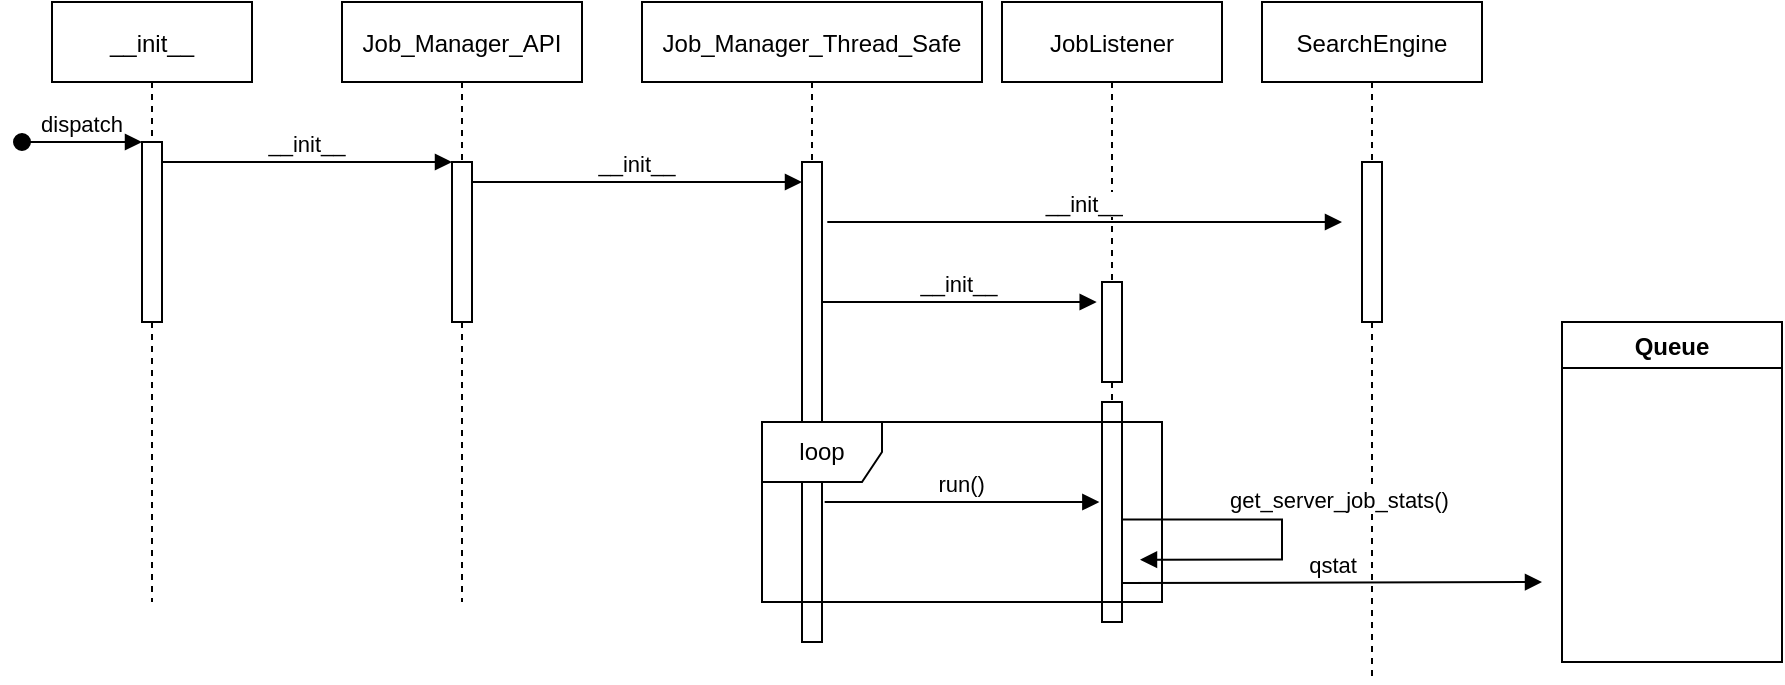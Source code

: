 <mxfile version="15.7.3" type="device" pages="3"><diagram id="kgpKYQtTHZ0yAKxKKP6v" name="init"><mxGraphModel dx="1636" dy="896" grid="1" gridSize="10" guides="1" tooltips="1" connect="1" arrows="1" fold="1" page="1" pageScale="1" pageWidth="850" pageHeight="1100" math="0" shadow="0"><root><mxCell id="0"/><mxCell id="1" parent="0"/><mxCell id="3nuBFxr9cyL0pnOWT2aG-1" value="__init__" style="shape=umlLifeline;perimeter=lifelinePerimeter;container=1;collapsible=0;recursiveResize=0;rounded=0;shadow=0;strokeWidth=1;" parent="1" vertex="1"><mxGeometry x="155" y="80" width="100" height="300" as="geometry"/></mxCell><mxCell id="3nuBFxr9cyL0pnOWT2aG-2" value="" style="points=[];perimeter=orthogonalPerimeter;rounded=0;shadow=0;strokeWidth=1;" parent="3nuBFxr9cyL0pnOWT2aG-1" vertex="1"><mxGeometry x="45" y="70" width="10" height="90" as="geometry"/></mxCell><mxCell id="3nuBFxr9cyL0pnOWT2aG-3" value="dispatch" style="verticalAlign=bottom;startArrow=oval;endArrow=block;startSize=8;shadow=0;strokeWidth=1;" parent="3nuBFxr9cyL0pnOWT2aG-1" target="3nuBFxr9cyL0pnOWT2aG-2" edge="1"><mxGeometry relative="1" as="geometry"><mxPoint x="-15" y="70" as="sourcePoint"/></mxGeometry></mxCell><mxCell id="3nuBFxr9cyL0pnOWT2aG-5" value="Job_Manager_API" style="shape=umlLifeline;perimeter=lifelinePerimeter;container=1;collapsible=0;recursiveResize=0;rounded=0;shadow=0;strokeWidth=1;" parent="1" vertex="1"><mxGeometry x="300" y="80" width="120" height="300" as="geometry"/></mxCell><mxCell id="3nuBFxr9cyL0pnOWT2aG-6" value="" style="points=[];perimeter=orthogonalPerimeter;rounded=0;shadow=0;strokeWidth=1;" parent="3nuBFxr9cyL0pnOWT2aG-5" vertex="1"><mxGeometry x="55" y="80" width="10" height="80" as="geometry"/></mxCell><mxCell id="3nuBFxr9cyL0pnOWT2aG-8" value="__init__" style="verticalAlign=bottom;endArrow=block;entryX=0;entryY=0;shadow=0;strokeWidth=1;" parent="1" source="3nuBFxr9cyL0pnOWT2aG-2" target="3nuBFxr9cyL0pnOWT2aG-6" edge="1"><mxGeometry relative="1" as="geometry"><mxPoint x="275" y="160" as="sourcePoint"/></mxGeometry></mxCell><mxCell id="_Y7UC7lDGgKNetmsWLI4-4" value="JobListener" style="shape=umlLifeline;perimeter=lifelinePerimeter;container=1;collapsible=0;recursiveResize=0;rounded=0;shadow=0;strokeWidth=1;" vertex="1" parent="1"><mxGeometry x="630" y="80" width="110" height="300" as="geometry"/></mxCell><mxCell id="hiWWIujRiTB6omGs6Ski-4" value="__init__" style="verticalAlign=bottom;endArrow=block;shadow=0;strokeWidth=1;" edge="1" parent="_Y7UC7lDGgKNetmsWLI4-4"><mxGeometry relative="1" as="geometry"><mxPoint x="-87.35" y="110" as="sourcePoint"/><mxPoint x="170" y="110" as="targetPoint"/></mxGeometry></mxCell><mxCell id="_Y7UC7lDGgKNetmsWLI4-1" value="Job_Manager_Thread_Safe" style="shape=umlLifeline;perimeter=lifelinePerimeter;container=1;collapsible=0;recursiveResize=0;rounded=0;shadow=0;strokeWidth=1;" vertex="1" parent="1"><mxGeometry x="450" y="80" width="170" height="320" as="geometry"/></mxCell><mxCell id="_Y7UC7lDGgKNetmsWLI4-2" value="" style="points=[];perimeter=orthogonalPerimeter;rounded=0;shadow=0;strokeWidth=1;" vertex="1" parent="_Y7UC7lDGgKNetmsWLI4-1"><mxGeometry x="80" y="80" width="10" height="240" as="geometry"/></mxCell><mxCell id="_Y7UC7lDGgKNetmsWLI4-3" value="__init__" style="verticalAlign=bottom;endArrow=block;shadow=0;strokeWidth=1;" edge="1" parent="_Y7UC7lDGgKNetmsWLI4-1"><mxGeometry relative="1" as="geometry"><mxPoint x="-85" y="90" as="sourcePoint"/><mxPoint x="80" y="90" as="targetPoint"/></mxGeometry></mxCell><mxCell id="hiWWIujRiTB6omGs6Ski-1" value="SearchEngine" style="shape=umlLifeline;perimeter=lifelinePerimeter;container=1;collapsible=0;recursiveResize=0;rounded=0;shadow=0;strokeWidth=1;size=40;" vertex="1" parent="1"><mxGeometry x="760" y="80" width="110" height="340" as="geometry"/></mxCell><mxCell id="hiWWIujRiTB6omGs6Ski-2" value="" style="points=[];perimeter=orthogonalPerimeter;rounded=0;shadow=0;strokeWidth=1;" vertex="1" parent="hiWWIujRiTB6omGs6Ski-1"><mxGeometry x="50" y="80" width="10" height="80" as="geometry"/></mxCell><mxCell id="MaKTlrcnVIRnSluh4YFA-4" value="qstat" style="verticalAlign=bottom;endArrow=block;shadow=0;strokeWidth=1;" edge="1" parent="hiWWIujRiTB6omGs6Ski-1"><mxGeometry x="0.004" relative="1" as="geometry"><mxPoint x="-70" y="290.5" as="sourcePoint"/><mxPoint x="140" y="290" as="targetPoint"/><mxPoint as="offset"/></mxGeometry></mxCell><mxCell id="_Y7UC7lDGgKNetmsWLI4-9" value="" style="points=[];perimeter=orthogonalPerimeter;rounded=0;shadow=0;strokeWidth=1;" vertex="1" parent="1"><mxGeometry x="680" y="280" width="10" height="110" as="geometry"/></mxCell><mxCell id="_Y7UC7lDGgKNetmsWLI4-5" value="" style="points=[];perimeter=orthogonalPerimeter;rounded=0;shadow=0;strokeWidth=1;" vertex="1" parent="1"><mxGeometry x="680" y="220" width="10" height="50" as="geometry"/></mxCell><mxCell id="_Y7UC7lDGgKNetmsWLI4-6" value="__init__" style="verticalAlign=bottom;endArrow=block;shadow=0;strokeWidth=1;entryX=-0.265;entryY=0.2;entryDx=0;entryDy=0;entryPerimeter=0;" edge="1" parent="1" target="_Y7UC7lDGgKNetmsWLI4-5"><mxGeometry relative="1" as="geometry"><mxPoint x="540" y="230" as="sourcePoint"/><mxPoint x="705" y="230" as="targetPoint"/></mxGeometry></mxCell><mxCell id="_Y7UC7lDGgKNetmsWLI4-8" value="loop" style="shape=umlFrame;whiteSpace=wrap;html=1;" vertex="1" parent="1"><mxGeometry x="510" y="290" width="200" height="90" as="geometry"/></mxCell><mxCell id="_Y7UC7lDGgKNetmsWLI4-10" value="run()" style="verticalAlign=bottom;endArrow=block;shadow=0;strokeWidth=1;entryX=-0.265;entryY=0.2;entryDx=0;entryDy=0;entryPerimeter=0;" edge="1" parent="1"><mxGeometry relative="1" as="geometry"><mxPoint x="541.33" y="330" as="sourcePoint"/><mxPoint x="678.68" y="330" as="targetPoint"/></mxGeometry></mxCell><mxCell id="Tf6AjnsyxrmSgUDADO7M-1" value="Queue" style="swimlane;" vertex="1" parent="1"><mxGeometry x="910" y="240" width="110" height="170" as="geometry"/></mxCell><mxCell id="MaKTlrcnVIRnSluh4YFA-3" value="get_server_job_stats()" style="edgeStyle=orthogonalEdgeStyle;html=1;align=left;spacingLeft=2;endArrow=block;rounded=0;" edge="1" parent="1"><mxGeometry x="-0.204" y="10" relative="1" as="geometry"><mxPoint x="690" y="368.82" as="sourcePoint"/><Array as="points"><mxPoint x="690" y="338.82"/><mxPoint x="770" y="338.82"/><mxPoint x="770" y="358.82"/></Array><mxPoint x="699" y="358.82" as="targetPoint"/><mxPoint as="offset"/></mxGeometry></mxCell></root></mxGraphModel></diagram><diagram id="3ssnoVWKVJtssGux6J89" name="upload_file"><mxGraphModel dx="1636" dy="896" grid="1" gridSize="10" guides="1" tooltips="1" connect="1" arrows="1" fold="1" page="1" pageScale="1" pageWidth="850" pageHeight="1100" math="0" shadow="0"><root><mxCell id="2NF6qQUNx4uO3reNj_UJ-0"/><mxCell id="2NF6qQUNx4uO3reNj_UJ-1" parent="2NF6qQUNx4uO3reNj_UJ-0"/><mxCell id="8WPa8NwtH2D6zBMaO6E4-0" value="__init__" style="shape=umlLifeline;perimeter=lifelinePerimeter;container=1;collapsible=0;recursiveResize=0;rounded=0;shadow=0;strokeWidth=1;" vertex="1" parent="2NF6qQUNx4uO3reNj_UJ-1"><mxGeometry x="145" y="80" width="100" height="660" as="geometry"/></mxCell><mxCell id="8WPa8NwtH2D6zBMaO6E4-2" value="upload file" style="verticalAlign=bottom;startArrow=oval;endArrow=block;startSize=8;shadow=0;strokeWidth=1;" edge="1" parent="8WPa8NwtH2D6zBMaO6E4-0"><mxGeometry relative="1" as="geometry"><mxPoint x="-15" y="70" as="sourcePoint"/><mxPoint x="45" y="70" as="targetPoint"/></mxGeometry></mxCell><mxCell id="8WPa8NwtH2D6zBMaO6E4-17" value="" style="html=1;points=[];perimeter=orthogonalPerimeter;" vertex="1" parent="8WPa8NwtH2D6zBMaO6E4-0"><mxGeometry x="45" y="60" width="10" height="280" as="geometry"/></mxCell><mxCell id="8WPa8NwtH2D6zBMaO6E4-18" value="verify file uploaded" style="edgeStyle=orthogonalEdgeStyle;html=1;align=left;spacingLeft=2;endArrow=block;rounded=0;" edge="1" parent="8WPa8NwtH2D6zBMaO6E4-0"><mxGeometry relative="1" as="geometry"><mxPoint x="45" y="190" as="sourcePoint"/><Array as="points"><mxPoint x="45" y="80"/><mxPoint x="125" y="80"/><mxPoint x="125" y="100"/></Array><mxPoint x="54" y="100" as="targetPoint"/></mxGeometry></mxCell><mxCell id="9MVu43xXqFyQu6hne-DU-2" value="redirect(/process/&amp;lt;process_id&amp;gt;)" style="html=1;verticalAlign=bottom;endArrow=open;dashed=1;endSize=8;rounded=0;" edge="1" parent="8WPa8NwtH2D6zBMaO6E4-0"><mxGeometry x="1" y="10" relative="1" as="geometry"><mxPoint x="45" y="290" as="sourcePoint"/><mxPoint x="-34.5" y="290" as="targetPoint"/><mxPoint x="-9" y="-10" as="offset"/></mxGeometry></mxCell><mxCell id="8WPa8NwtH2D6zBMaO6E4-3" value="Job_Manager_API" style="shape=umlLifeline;perimeter=lifelinePerimeter;container=1;collapsible=0;recursiveResize=0;rounded=0;shadow=0;strokeWidth=1;" vertex="1" parent="2NF6qQUNx4uO3reNj_UJ-1"><mxGeometry x="300" y="80" width="120" height="660" as="geometry"/></mxCell><mxCell id="8WPa8NwtH2D6zBMaO6E4-4" value="" style="points=[];perimeter=orthogonalPerimeter;rounded=0;shadow=0;strokeWidth=1;" vertex="1" parent="8WPa8NwtH2D6zBMaO6E4-3"><mxGeometry x="55" y="150" width="10" height="80" as="geometry"/></mxCell><mxCell id="9MVu43xXqFyQu6hne-DU-0" value="return" style="html=1;verticalAlign=bottom;endArrow=open;dashed=1;endSize=8;rounded=0;" edge="1" parent="8WPa8NwtH2D6zBMaO6E4-3" source="8WPa8NwtH2D6zBMaO6E4-3"><mxGeometry relative="1" as="geometry"><mxPoint x="30" y="204.5" as="sourcePoint"/><mxPoint x="-90" y="204.5" as="targetPoint"/></mxGeometry></mxCell><mxCell id="6hvEWDKDU55Vjwwy5wcL-0" value="" style="points=[];perimeter=orthogonalPerimeter;rounded=0;shadow=0;strokeWidth=1;" vertex="1" parent="8WPa8NwtH2D6zBMaO6E4-3"><mxGeometry x="55" y="300" width="10" height="250" as="geometry"/></mxCell><mxCell id="6hvEWDKDU55Vjwwy5wcL-1" value="add_process(new_process_id)" style="verticalAlign=bottom;endArrow=block;shadow=0;strokeWidth=1;entryX=-0.265;entryY=0.2;entryDx=0;entryDy=0;entryPerimeter=0;" edge="1" parent="8WPa8NwtH2D6zBMaO6E4-3"><mxGeometry relative="1" as="geometry"><mxPoint x="-90" y="319.5" as="sourcePoint"/><mxPoint x="47.35" y="319.5" as="targetPoint"/></mxGeometry></mxCell><mxCell id="6hvEWDKDU55Vjwwy5wcL-10" value="__validate_input_file(process_id)" style="edgeStyle=orthogonalEdgeStyle;html=1;align=left;spacingLeft=2;endArrow=block;rounded=0;" edge="1" parent="8WPa8NwtH2D6zBMaO6E4-3"><mxGeometry x="-0.444" y="10" relative="1" as="geometry"><mxPoint x="50" y="360" as="sourcePoint"/><Array as="points"><mxPoint x="55" y="320"/><mxPoint x="135" y="320"/><mxPoint x="135" y="340"/></Array><mxPoint x="64" y="340" as="targetPoint"/><mxPoint as="offset"/></mxGeometry></mxCell><mxCell id="8WPa8NwtH2D6zBMaO6E4-6" value="SearchEngine" style="shape=umlLifeline;perimeter=lifelinePerimeter;container=1;collapsible=0;recursiveResize=0;rounded=0;shadow=0;strokeWidth=1;size=40;" vertex="1" parent="2NF6qQUNx4uO3reNj_UJ-1"><mxGeometry x="790" y="80" width="110" height="660" as="geometry"/></mxCell><mxCell id="6hvEWDKDU55Vjwwy5wcL-23" value="" style="points=[];perimeter=orthogonalPerimeter;rounded=0;shadow=0;strokeWidth=1;" vertex="1" parent="8WPa8NwtH2D6zBMaO6E4-6"><mxGeometry x="50" y="520" width="10" height="120" as="geometry"/></mxCell><mxCell id="6hvEWDKDU55Vjwwy5wcL-25" value="kraken_search(file2fltr, None)" style="verticalAlign=bottom;endArrow=block;shadow=0;strokeWidth=1;" edge="1" parent="8WPa8NwtH2D6zBMaO6E4-6"><mxGeometry x="0.004" relative="1" as="geometry"><mxPoint x="-89.5" y="540.5" as="sourcePoint"/><mxPoint x="50" y="540" as="targetPoint"/><mxPoint as="offset"/></mxGeometry></mxCell><mxCell id="8WPa8NwtH2D6zBMaO6E4-9" value="Job_Manager_Thread_Safe" style="shape=umlLifeline;perimeter=lifelinePerimeter;container=1;collapsible=0;recursiveResize=0;rounded=0;shadow=0;strokeWidth=1;" vertex="1" parent="2NF6qQUNx4uO3reNj_UJ-1"><mxGeometry x="610" y="80" width="170" height="670" as="geometry"/></mxCell><mxCell id="8WPa8NwtH2D6zBMaO6E4-10" value="" style="points=[];perimeter=orthogonalPerimeter;rounded=0;shadow=0;strokeWidth=1;" vertex="1" parent="8WPa8NwtH2D6zBMaO6E4-9"><mxGeometry x="80" y="510" width="10" height="130" as="geometry"/></mxCell><mxCell id="WTTva5KmCLbqHMokNp3--1" value="return pbs_id" style="html=1;verticalAlign=bottom;endArrow=open;dashed=1;endSize=8;rounded=0;" edge="1" parent="8WPa8NwtH2D6zBMaO6E4-9"><mxGeometry x="-0.077" relative="1" as="geometry"><mxPoint x="220" y="630" as="sourcePoint"/><mxPoint x="90" y="630" as="targetPoint"/><mxPoint as="offset"/></mxGeometry></mxCell><mxCell id="8WPa8NwtH2D6zBMaO6E4-16" value="Actor" style="shape=umlActor;verticalLabelPosition=bottom;verticalAlign=top;html=1;" vertex="1" parent="2NF6qQUNx4uO3reNj_UJ-1"><mxGeometry x="90" y="120" width="30" height="60" as="geometry"/></mxCell><mxCell id="8WPa8NwtH2D6zBMaO6E4-20" value="&lt;span style=&quot;white-space: pre&quot;&gt;&#9;&lt;/span&gt;allowed_file()" style="edgeStyle=orthogonalEdgeStyle;html=1;align=left;spacingLeft=2;endArrow=block;rounded=0;" edge="1" parent="2NF6qQUNx4uO3reNj_UJ-1"><mxGeometry x="-0.307" relative="1" as="geometry"><mxPoint x="190" y="260" as="sourcePoint"/><Array as="points"><mxPoint x="190" y="200"/><mxPoint x="270" y="200"/><mxPoint x="270" y="220"/></Array><mxPoint x="199" y="220" as="targetPoint"/><mxPoint as="offset"/></mxGeometry></mxCell><mxCell id="8WPa8NwtH2D6zBMaO6E4-22" value="get_new_process_id ()" style="verticalAlign=bottom;endArrow=block;shadow=0;strokeWidth=1;entryX=-0.265;entryY=0.2;entryDx=0;entryDy=0;entryPerimeter=0;" edge="1" parent="2NF6qQUNx4uO3reNj_UJ-1"><mxGeometry relative="1" as="geometry"><mxPoint x="210" y="260" as="sourcePoint"/><mxPoint x="347.35" y="260" as="targetPoint"/></mxGeometry></mxCell><mxCell id="9MVu43xXqFyQu6hne-DU-1" value="download file" style="edgeStyle=orthogonalEdgeStyle;html=1;align=left;spacingLeft=2;endArrow=block;rounded=0;" edge="1" parent="2NF6qQUNx4uO3reNj_UJ-1"><mxGeometry x="-0.307" relative="1" as="geometry"><mxPoint x="190" y="350" as="sourcePoint"/><Array as="points"><mxPoint x="190" y="310"/><mxPoint x="270" y="310"/><mxPoint x="270" y="330"/></Array><mxPoint x="199" y="330" as="targetPoint"/><mxPoint as="offset"/></mxGeometry></mxCell><mxCell id="6hvEWDKDU55Vjwwy5wcL-2" value="InputValidator" style="shape=umlLifeline;perimeter=lifelinePerimeter;container=1;collapsible=0;recursiveResize=0;rounded=0;shadow=0;strokeWidth=1;" vertex="1" parent="2NF6qQUNx4uO3reNj_UJ-1"><mxGeometry x="460" y="80" width="110" height="500" as="geometry"/></mxCell><mxCell id="6hvEWDKDU55Vjwwy5wcL-3" value="" style="points=[];perimeter=orthogonalPerimeter;rounded=0;shadow=0;strokeWidth=1;" vertex="1" parent="6hvEWDKDU55Vjwwy5wcL-2"><mxGeometry x="50" y="360" width="10" height="120" as="geometry"/></mxCell><mxCell id="6hvEWDKDU55Vjwwy5wcL-13" value="validate_input_file(file2check)" style="verticalAlign=bottom;endArrow=block;shadow=0;strokeWidth=1;" edge="1" parent="6hvEWDKDU55Vjwwy5wcL-2"><mxGeometry relative="1" as="geometry"><mxPoint x="-80" y="380" as="sourcePoint"/><mxPoint x="40" y="380" as="targetPoint"/></mxGeometry></mxCell><mxCell id="6hvEWDKDU55Vjwwy5wcL-16" value="__is_fasta()" style="edgeStyle=orthogonalEdgeStyle;html=1;align=left;spacingLeft=2;endArrow=block;rounded=0;" edge="1" parent="6hvEWDKDU55Vjwwy5wcL-2"><mxGeometry x="-0.444" y="10" relative="1" as="geometry"><mxPoint x="50" y="430" as="sourcePoint"/><Array as="points"><mxPoint x="50" y="390"/><mxPoint x="130" y="390"/><mxPoint x="130" y="410"/></Array><mxPoint x="59" y="410" as="targetPoint"/><mxPoint as="offset"/></mxGeometry></mxCell><mxCell id="6hvEWDKDU55Vjwwy5wcL-19" value="return" style="html=1;verticalAlign=bottom;endArrow=open;dashed=1;endSize=8;rounded=0;" edge="1" parent="6hvEWDKDU55Vjwwy5wcL-2"><mxGeometry relative="1" as="geometry"><mxPoint x="39.5" y="470" as="sourcePoint"/><mxPoint x="-90" y="470" as="targetPoint"/></mxGeometry></mxCell><mxCell id="6hvEWDKDU55Vjwwy5wcL-18" value="__is_fastqc()" style="edgeStyle=orthogonalEdgeStyle;html=1;align=left;spacingLeft=2;endArrow=block;rounded=0;" edge="1" parent="2NF6qQUNx4uO3reNj_UJ-1"><mxGeometry x="-0.444" y="10" relative="1" as="geometry"><mxPoint x="510" y="550" as="sourcePoint"/><Array as="points"><mxPoint x="510" y="510"/><mxPoint x="590" y="510"/><mxPoint x="590" y="530"/></Array><mxPoint x="519" y="530" as="targetPoint"/><mxPoint as="offset"/></mxGeometry></mxCell><mxCell id="6hvEWDKDU55Vjwwy5wcL-22" value="add_process(process_id)" style="verticalAlign=bottom;endArrow=block;shadow=0;strokeWidth=1;" edge="1" parent="2NF6qQUNx4uO3reNj_UJ-1" target="8WPa8NwtH2D6zBMaO6E4-9"><mxGeometry relative="1" as="geometry"><mxPoint x="365" y="600" as="sourcePoint"/><mxPoint x="485" y="600" as="targetPoint"/></mxGeometry></mxCell><mxCell id="WTTva5KmCLbqHMokNp3--2" value="_create_kraken_search_job_text(...)" style="edgeStyle=orthogonalEdgeStyle;html=1;align=left;spacingLeft=2;endArrow=block;rounded=0;" edge="1" parent="2NF6qQUNx4uO3reNj_UJ-1"><mxGeometry x="-0.444" y="10" relative="1" as="geometry"><mxPoint x="840" y="670.03" as="sourcePoint"/><Array as="points"><mxPoint x="840" y="630.03"/><mxPoint x="920" y="630.03"/><mxPoint x="920" y="650.03"/></Array><mxPoint x="849" y="650.03" as="targetPoint"/><mxPoint as="offset"/></mxGeometry></mxCell><mxCell id="WTTva5KmCLbqHMokNp3--3" value="Queue" style="swimlane;" vertex="1" parent="2NF6qQUNx4uO3reNj_UJ-1"><mxGeometry x="1070" y="570" width="110" height="170" as="geometry"/></mxCell><mxCell id="WTTva5KmCLbqHMokNp3--4" value="submit job to queq" style="verticalAlign=bottom;endArrow=block;shadow=0;strokeWidth=1;" edge="1" parent="2NF6qQUNx4uO3reNj_UJ-1"><mxGeometry x="0.004" relative="1" as="geometry"><mxPoint x="850" y="680.5" as="sourcePoint"/><mxPoint x="1060" y="680" as="targetPoint"/><mxPoint as="offset"/></mxGeometry></mxCell></root></mxGraphModel></diagram><diagram id="jOtDWK_swTxx2qzwGr96" name="job_state_update"><mxGraphModel dx="2486" dy="896" grid="1" gridSize="10" guides="1" tooltips="1" connect="1" arrows="1" fold="1" page="1" pageScale="1" pageWidth="850" pageHeight="1100" math="0" shadow="0"><root><mxCell id="6DMC-QhicI65ATIJ1dfr-0"/><mxCell id="6DMC-QhicI65ATIJ1dfr-1" parent="6DMC-QhicI65ATIJ1dfr-0"/><mxCell id="QxCVj4S0CoNm5_1dV2VC-0" value="__init__" style="shape=umlLifeline;perimeter=lifelinePerimeter;container=1;collapsible=0;recursiveResize=0;rounded=0;shadow=0;strokeWidth=1;" vertex="1" parent="6DMC-QhicI65ATIJ1dfr-1"><mxGeometry x="145" y="80" width="100" height="480" as="geometry"/></mxCell><mxCell id="QxCVj4S0CoNm5_1dV2VC-2" value="" style="html=1;points=[];perimeter=orthogonalPerimeter;" vertex="1" parent="QxCVj4S0CoNm5_1dV2VC-0"><mxGeometry x="45" y="90" width="10" height="330" as="geometry"/></mxCell><mxCell id="QBQpYcg5XxH1AYAVmz0p-12" value="/process_state/&lt;process_id&gt;" style="verticalAlign=bottom;endArrow=block;shadow=0;strokeWidth=1;" edge="1" parent="QxCVj4S0CoNm5_1dV2VC-0"><mxGeometry x="0.004" relative="1" as="geometry"><mxPoint x="-120" y="130.5" as="sourcePoint"/><mxPoint x="40" y="130" as="targetPoint"/><mxPoint as="offset"/></mxGeometry></mxCell><mxCell id="QBQpYcg5XxH1AYAVmz0p-13" value="refresh if relevant" style="verticalAlign=bottom;endArrow=block;shadow=0;strokeWidth=1;" edge="1" parent="QxCVj4S0CoNm5_1dV2VC-0"><mxGeometry x="0.004" relative="1" as="geometry"><mxPoint x="-115" y="300.5" as="sourcePoint"/><mxPoint x="45" y="300" as="targetPoint"/><mxPoint as="offset"/></mxGeometry></mxCell><mxCell id="QxCVj4S0CoNm5_1dV2VC-5" value="Job_Manager_API" style="shape=umlLifeline;perimeter=lifelinePerimeter;container=1;collapsible=0;recursiveResize=0;rounded=0;shadow=0;strokeWidth=1;" vertex="1" parent="6DMC-QhicI65ATIJ1dfr-1"><mxGeometry x="300" y="80" width="120" height="480" as="geometry"/></mxCell><mxCell id="QxCVj4S0CoNm5_1dV2VC-8" value="" style="points=[];perimeter=orthogonalPerimeter;rounded=0;shadow=0;strokeWidth=1;" vertex="1" parent="QxCVj4S0CoNm5_1dV2VC-5"><mxGeometry x="55" y="310" width="10" height="100" as="geometry"/></mxCell><mxCell id="QxCVj4S0CoNm5_1dV2VC-17" value="Actor" style="shape=umlActor;verticalLabelPosition=bottom;verticalAlign=top;html=1;" vertex="1" parent="6DMC-QhicI65ATIJ1dfr-1"><mxGeometry x="-150" y="150" width="30" height="60" as="geometry"/></mxCell><mxCell id="zKtfVilqpcklUzF5oBzC-2" value="Job_Manager_Thread_Safe" style="shape=umlLifeline;perimeter=lifelinePerimeter;container=1;collapsible=0;recursiveResize=0;rounded=0;shadow=0;strokeWidth=1;" vertex="1" parent="6DMC-QhicI65ATIJ1dfr-1"><mxGeometry x="450" y="80" width="170" height="480" as="geometry"/></mxCell><mxCell id="zKtfVilqpcklUzF5oBzC-12" value="calls required function" style="verticalAlign=bottom;endArrow=block;entryX=1;entryY=0;shadow=0;strokeWidth=1;" edge="1" parent="zKtfVilqpcklUzF5oBzC-2"><mxGeometry relative="1" as="geometry"><mxPoint x="230" y="280" as="sourcePoint"/><mxPoint x="90" y="280" as="targetPoint"/></mxGeometry></mxCell><mxCell id="zSkAI_YXQy3p0VgWMxZL-0" value="handles event" style="edgeStyle=orthogonalEdgeStyle;html=1;align=left;spacingLeft=2;endArrow=block;rounded=0;" edge="1" parent="zKtfVilqpcklUzF5oBzC-2"><mxGeometry relative="1" as="geometry"><mxPoint x="80" y="330" as="sourcePoint"/><Array as="points"><mxPoint x="80" y="300"/><mxPoint x="160" y="300"/><mxPoint x="160" y="320"/></Array><mxPoint x="89" y="320" as="targetPoint"/></mxGeometry></mxCell><mxCell id="zKtfVilqpcklUzF5oBzC-0" value="JobListener" style="shape=umlLifeline;perimeter=lifelinePerimeter;container=1;collapsible=0;recursiveResize=0;rounded=0;shadow=0;strokeWidth=1;" vertex="1" parent="6DMC-QhicI65ATIJ1dfr-1"><mxGeometry x="630" y="80" width="110" height="480" as="geometry"/></mxCell><mxCell id="zKtfVilqpcklUzF5oBzC-3" value="" style="points=[];perimeter=orthogonalPerimeter;rounded=0;shadow=0;strokeWidth=1;" vertex="1" parent="zKtfVilqpcklUzF5oBzC-0"><mxGeometry x="-100" y="85" width="10" height="285" as="geometry"/></mxCell><mxCell id="zKtfVilqpcklUzF5oBzC-7" value="" style="points=[];perimeter=orthogonalPerimeter;rounded=0;shadow=0;strokeWidth=1;" vertex="1" parent="zKtfVilqpcklUzF5oBzC-0"><mxGeometry x="50" y="85" width="10" height="215" as="geometry"/></mxCell><mxCell id="zKtfVilqpcklUzF5oBzC-10" value="loop" style="shape=umlFrame;whiteSpace=wrap;html=1;" vertex="1" parent="zKtfVilqpcklUzF5oBzC-0"><mxGeometry x="-120" y="95" width="200" height="155" as="geometry"/></mxCell><mxCell id="zKtfVilqpcklUzF5oBzC-11" value="run()" style="verticalAlign=bottom;endArrow=block;shadow=0;strokeWidth=1;entryX=-0.265;entryY=0.2;entryDx=0;entryDy=0;entryPerimeter=0;" edge="1" parent="zKtfVilqpcklUzF5oBzC-0"><mxGeometry relative="1" as="geometry"><mxPoint x="-88.67" y="135" as="sourcePoint"/><mxPoint x="48.68" y="135" as="targetPoint"/></mxGeometry></mxCell><mxCell id="zKtfVilqpcklUzF5oBzC-13" value="Queue" style="swimlane;" vertex="1" parent="zKtfVilqpcklUzF5oBzC-0"><mxGeometry x="220" y="65" width="110" height="170" as="geometry"/></mxCell><mxCell id="zKtfVilqpcklUzF5oBzC-15" value="client&#10;/process_state/&lt;process_id&gt;" style="shape=umlLifeline;perimeter=lifelinePerimeter;container=1;collapsible=0;recursiveResize=0;rounded=0;shadow=0;strokeWidth=1;" vertex="1" parent="6DMC-QhicI65ATIJ1dfr-1"><mxGeometry x="-60" y="80" width="170" height="480" as="geometry"/></mxCell><mxCell id="zKtfVilqpcklUzF5oBzC-16" value="" style="verticalAlign=bottom;startArrow=oval;endArrow=block;startSize=8;shadow=0;strokeWidth=1;" edge="1" parent="zKtfVilqpcklUzF5oBzC-15"><mxGeometry relative="1" as="geometry"><mxPoint x="-50" y="100" as="sourcePoint"/><mxPoint x="70" y="100" as="targetPoint"/></mxGeometry></mxCell><mxCell id="zKtfVilqpcklUzF5oBzC-17" value="" style="html=1;points=[];perimeter=orthogonalPerimeter;" vertex="1" parent="zKtfVilqpcklUzF5oBzC-15"><mxGeometry x="80" y="60" width="10" height="360" as="geometry"/></mxCell><mxCell id="QBQpYcg5XxH1AYAVmz0p-3" value="loop" style="shape=umlFrame;whiteSpace=wrap;html=1;" vertex="1" parent="zKtfVilqpcklUzF5oBzC-15"><mxGeometry x="50" y="150" width="230" height="170" as="geometry"/></mxCell><mxCell id="zSkAI_YXQy3p0VgWMxZL-1" value="get_server_job_stats()" style="edgeStyle=orthogonalEdgeStyle;html=1;align=left;spacingLeft=2;endArrow=block;rounded=0;" edge="1" parent="6DMC-QhicI65ATIJ1dfr-1"><mxGeometry x="-0.204" y="10" relative="1" as="geometry"><mxPoint x="680" y="260" as="sourcePoint"/><Array as="points"><mxPoint x="680" y="230"/><mxPoint x="760" y="230"/><mxPoint x="760" y="250"/></Array><mxPoint x="689" y="250" as="targetPoint"/><mxPoint as="offset"/></mxGeometry></mxCell><mxCell id="zKtfVilqpcklUzF5oBzC-14" value="qstat" style="verticalAlign=bottom;endArrow=block;shadow=0;strokeWidth=1;" edge="1" parent="6DMC-QhicI65ATIJ1dfr-1"><mxGeometry x="0.004" relative="1" as="geometry"><mxPoint x="690" y="270.5" as="sourcePoint"/><mxPoint x="850" y="270" as="targetPoint"/><mxPoint as="offset"/></mxGeometry></mxCell><mxCell id="QBQpYcg5XxH1AYAVmz0p-0" value="handle_job_state(...)" style="edgeStyle=orthogonalEdgeStyle;html=1;align=left;spacingLeft=2;endArrow=block;rounded=0;" edge="1" parent="6DMC-QhicI65ATIJ1dfr-1"><mxGeometry x="-0.204" y="10" relative="1" as="geometry"><mxPoint x="680" y="320" as="sourcePoint"/><Array as="points"><mxPoint x="680" y="290"/><mxPoint x="760" y="290"/><mxPoint x="760" y="310"/></Array><mxPoint x="689" y="310" as="targetPoint"/><mxPoint as="offset"/></mxGeometry></mxCell><mxCell id="QBQpYcg5XxH1AYAVmz0p-2" value="__process_state_changed(process_id, state)" style="verticalAlign=bottom;endArrow=block;shadow=0;strokeWidth=1;" edge="1" parent="6DMC-QhicI65ATIJ1dfr-1"><mxGeometry x="0.2" y="-10" relative="1" as="geometry"><mxPoint x="530" y="440" as="sourcePoint"/><mxPoint x="370" y="440" as="targetPoint"/><mxPoint x="1" as="offset"/></mxGeometry></mxCell><mxCell id="QBQpYcg5XxH1AYAVmz0p-4" value="listens /stream" style="verticalAlign=bottom;endArrow=block;shadow=0;strokeWidth=1;entryX=-0.265;entryY=0.2;entryDx=0;entryDy=0;entryPerimeter=0;" edge="1" parent="6DMC-QhicI65ATIJ1dfr-1"><mxGeometry relative="1" as="geometry"><mxPoint x="50.0" y="279.41" as="sourcePoint"/><mxPoint x="187.35" y="279.41" as="targetPoint"/></mxGeometry></mxCell><mxCell id="QBQpYcg5XxH1AYAVmz0p-6" value="" style="edgeStyle=elbowEdgeStyle;endArrow=classic;html=1;rounded=0;entryX=0.535;entryY=0.474;entryDx=0;entryDy=0;entryPerimeter=0;" edge="1" parent="6DMC-QhicI65ATIJ1dfr-1" target="QxCVj4S0CoNm5_1dV2VC-0"><mxGeometry width="50" height="50" relative="1" as="geometry"><mxPoint x="340" y="470" as="sourcePoint"/><mxPoint x="250" y="310" as="targetPoint"/><Array as="points"><mxPoint x="261" y="430"/></Array></mxGeometry></mxCell><mxCell id="QBQpYcg5XxH1AYAVmz0p-8" value="update_html(process_id)" style="edgeLabel;html=1;align=center;verticalAlign=middle;resizable=0;points=[];" vertex="1" connectable="0" parent="QBQpYcg5XxH1AYAVmz0p-6"><mxGeometry x="-0.519" relative="1" as="geometry"><mxPoint x="-17" y="-10" as="offset"/></mxGeometry></mxCell><mxCell id="QBQpYcg5XxH1AYAVmz0p-9" value="broadcast" style="endArrow=classic;html=1;rounded=0;" edge="1" parent="6DMC-QhicI65ATIJ1dfr-1"><mxGeometry x="0.035" width="50" height="50" relative="1" as="geometry"><mxPoint x="185" y="340" as="sourcePoint"/><mxPoint x="40" y="340" as="targetPoint"/><mxPoint as="offset"/></mxGeometry></mxCell></root></mxGraphModel></diagram></mxfile>